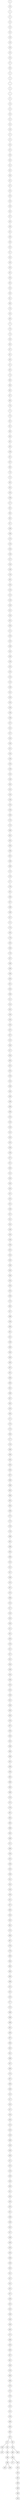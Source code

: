 graph {
2--10
10--4
4--6
6--15
15--13
13--25
25--18
18--19
19--29
29--23
23--24
24--27
27--30
30--8
8--3
3--7
7--5
5--1
1--9
9--14
14--12
12--20
20--21
21--22
22--16
16--17
17--11
11--44
44--52
52--39
39--45
45--31
31--32
32--36
36--41
41--47
47--34
34--33
33--26
26--28
28--35
35--37
37--40
40--38
38--42
42--48
48--49
49--53
53--57
57--55
55--46
46--50
50--62
62--56
56--64
64--54
54--58
58--61
61--69
69--70
70--43
43--68
68--77
77--76
76--73
73--59
59--63
63--67
67--81
81--60
60--51
51--65
65--74
74--66
66--89
89--85
85--87
87--88
88--79
79--71
71--75
75--82
82--91
91--98
98--94
94--95
95--93
93--100
100--92
92--107
107--86
86--78
78--72
72--80
80--84
84--102
102--109
109--117
117--83
83--96
96--90
90--97
97--106
106--108
108--113
113--116
116--104
104--126
126--127
127--134
134--138
138--118
118--99
99--105
105--110
110--112
112--119
119--120
120--121
121--124
124--101
101--103
103--111
111--123
123--132
132--140
140--142
142--145
145--129
129--122
122--125
125--114
114--115
115--128
128--131
131--133
133--135
135--130
130--136
136--148
148--147
147--141
141--137
137--154
154--156
156--151
151--144
144--146
146--150
150--139
139--155
155--158
158--162
162--152
152--143
143--149
149--153
153--159
159--160
160--170
170--175
175--166
166--181
181--182
182--183
183--188
188--191
191--199
199--180
180--172
172--173
173--177
177--178
178--161
161--164
164--167
167--168
168--169
169--157
157--171
171--174
174--185
185--176
176--192
192--184
184--179
179--187
187--189
189--186
186--196
196--200
200--201
201--204
204--206
206--211
211--214
214--202
202--190
190--163
163--165
165--197
197--207
207--213
213--194
194--217
217--234
234--205
205--222
222--235
235--216
216--224
224--226
226--195
195--193
193--198
198--209
209--208
208--210
210--218
218--219
219--215
215--223
223--225
225--229
229--228
228--227
227--221
221--203
203--212
212--220
220--243
243--245
245--247
247--232
232--231
231--236
236--237
237--251
251--242
242--248
248--250
250--249
249--258
258--252
252--254
254--230
230--238
238--240
240--246
246--244
244--233
233--255
255--256
256--275
275--262
262--257
257--266
266--259
259--260
260--261
261--241
241--239
239--280
280--284
284--263
263--285
285--287
287--291
291--290
290--300
300--281
281--269
269--267
267--292
292--253
253--265
265--271
271--270
270--274
274--283
283--277
277--279
279--286
286--289
289--295
295--293
293--294
294--297
297--296
296--298
298--305
305--306
306--282
282--264
264--268
268--272
272--273
273--276
276--278
278--299
299--302
302--288
288--304
304--309
309--310
310--312
312--347
347--348
348--315
315--307
307--313
313--308
308--314
314--317
317--318
318--323
323--320
320--311
311--301
301--303
303--316
316--321
321--327
327--331
331--334
334--339
339--344
344--346
346--325
325--324
324--326
326--322
322--328
328--330
330--333
333--319
319--337
337--340
340--343
343--353
353--349
349--360
360--356
356--352
352--358
358--359
359--362
362--366
366--365
365--369
369--370
370--372
372--379
379--381
381--382
382--385
385--389
389--405
405--408
408--371
371--386
386--329
329--332
332--336
336--335
335--338
338--341
341--342
342--345
345--350
350--351
351--357
357--363
363--354
354--355
355--361
361--373
373--364
364--367
367--376
376--378
378--383
383--384
384--392
392--393
393--395
395--399
399--412
412--422
422--410
410--377
377--375
375--368
368--396
396--388
388--391
391--400
400--397
397--394
394--402
402--401
401--398
398--407
407--380
380--374
374--387
387--390
390--406
406--413
413--417
417--423
423--427
427--434
434--404
404--414
414--420
420--419
419--409
409--416
416--428
428--403
403--411
411--415
415--418
418--429
429--430
430--435
435--421
421--424
424--433
433--425
425--431
431--448
448--439
439--442
442--437
437--438
438--440
440--443
443--444
444--449
449--459
459--455
455--451
451--447
447--441
441--452
452--457
457--436
436--432
432--445
445--446
446--456
456--458
458--465
465--472
472--466
466--450
450--460
460--467
467--461
461--426
426--479
479--464
464--469
469--470
470--474
474--478
478--463
463--473
473--475
475--476
476--468
468--483
483--485
485--487
487--471
471--480
480--497
471--481
481--494
494--484
484--490
490--482
490--496
487--491
491--493
493--488
488--486
486--477
486--492
492--453
453--454
454--462
462--489
489--498
498--499
499--500
493--495
}
